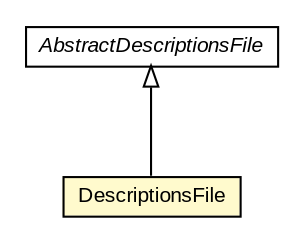 #!/usr/local/bin/dot
#
# Class diagram 
# Generated by UMLGraph version R5_6-24-gf6e263 (http://www.umlgraph.org/)
#

digraph G {
	edge [fontname="arial",fontsize=10,labelfontname="arial",labelfontsize=10];
	node [fontname="arial",fontsize=10,shape=plaintext];
	nodesep=0.25;
	ranksep=0.5;
	// edu.arizona.biosemantics.semanticmarkup.markupelement.description.model.DescriptionsFile
	c54524 [label=<<table title="edu.arizona.biosemantics.semanticmarkup.markupelement.description.model.DescriptionsFile" border="0" cellborder="1" cellspacing="0" cellpadding="2" port="p" bgcolor="lemonChiffon" href="./DescriptionsFile.html">
		<tr><td><table border="0" cellspacing="0" cellpadding="1">
<tr><td align="center" balign="center"> DescriptionsFile </td></tr>
		</table></td></tr>
		</table>>, URL="./DescriptionsFile.html", fontname="arial", fontcolor="black", fontsize=10.0];
	// edu.arizona.biosemantics.semanticmarkup.markupelement.description.model.AbstractDescriptionsFile
	c54529 [label=<<table title="edu.arizona.biosemantics.semanticmarkup.markupelement.description.model.AbstractDescriptionsFile" border="0" cellborder="1" cellspacing="0" cellpadding="2" port="p" href="./AbstractDescriptionsFile.html">
		<tr><td><table border="0" cellspacing="0" cellpadding="1">
<tr><td align="center" balign="center"><font face="arial italic"> AbstractDescriptionsFile </font></td></tr>
		</table></td></tr>
		</table>>, URL="./AbstractDescriptionsFile.html", fontname="arial", fontcolor="black", fontsize=10.0];
	//edu.arizona.biosemantics.semanticmarkup.markupelement.description.model.DescriptionsFile extends edu.arizona.biosemantics.semanticmarkup.markupelement.description.model.AbstractDescriptionsFile
	c54529:p -> c54524:p [dir=back,arrowtail=empty];
}

